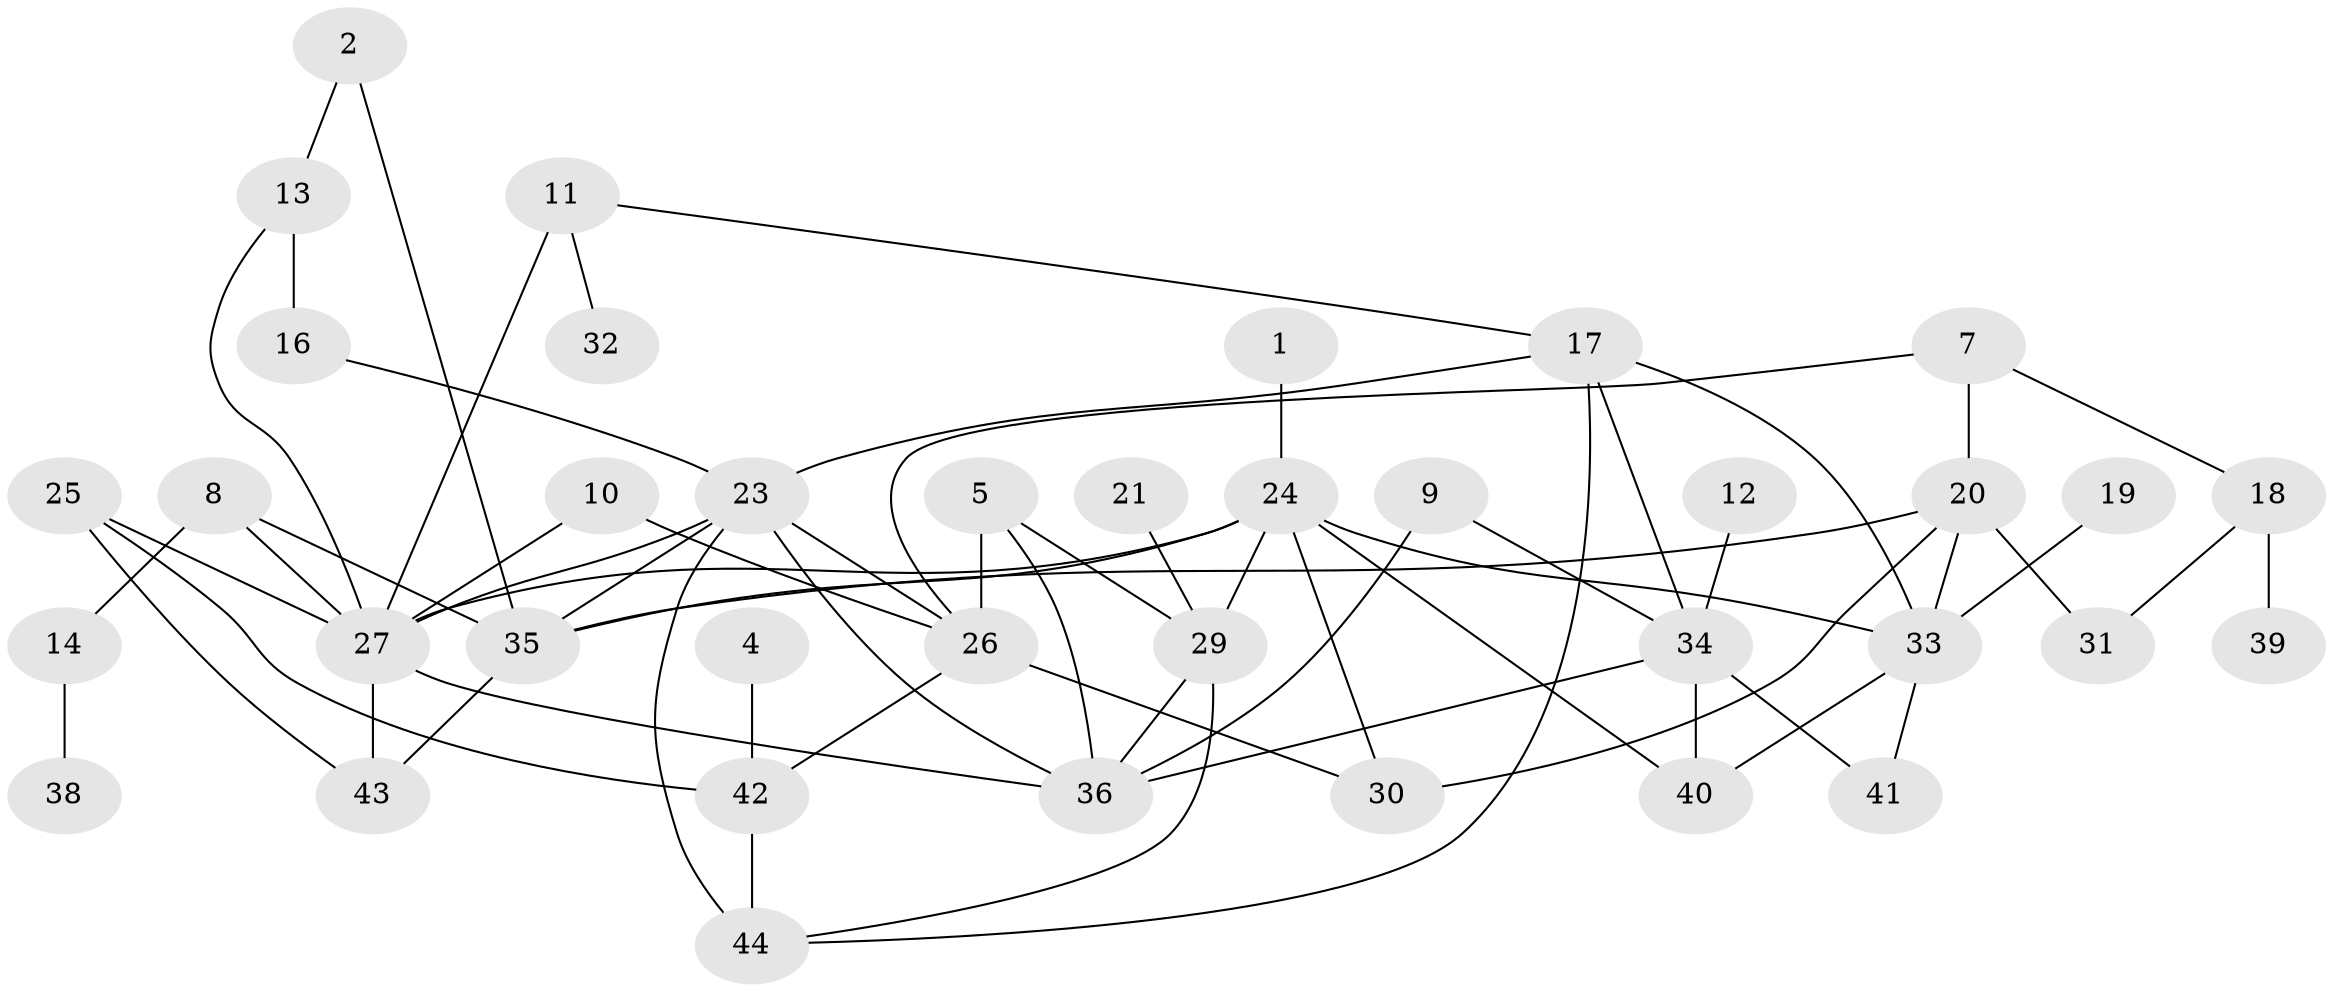 // original degree distribution, {1: 0.18181818181818182, 2: 0.2727272727272727, 3: 0.23863636363636365, 4: 0.09090909090909091, 0: 0.056818181818181816, 5: 0.07954545454545454, 7: 0.022727272727272728, 6: 0.045454545454545456, 8: 0.011363636363636364}
// Generated by graph-tools (version 1.1) at 2025/00/03/09/25 03:00:50]
// undirected, 38 vertices, 64 edges
graph export_dot {
graph [start="1"]
  node [color=gray90,style=filled];
  1;
  2;
  4;
  5;
  7;
  8;
  9;
  10;
  11;
  12;
  13;
  14;
  16;
  17;
  18;
  19;
  20;
  21;
  23;
  24;
  25;
  26;
  27;
  29;
  30;
  31;
  32;
  33;
  34;
  35;
  36;
  38;
  39;
  40;
  41;
  42;
  43;
  44;
  1 -- 24 [weight=1.0];
  2 -- 13 [weight=1.0];
  2 -- 35 [weight=1.0];
  4 -- 42 [weight=1.0];
  5 -- 26 [weight=1.0];
  5 -- 29 [weight=2.0];
  5 -- 36 [weight=1.0];
  7 -- 18 [weight=1.0];
  7 -- 20 [weight=1.0];
  7 -- 26 [weight=1.0];
  8 -- 14 [weight=1.0];
  8 -- 27 [weight=1.0];
  8 -- 35 [weight=1.0];
  9 -- 34 [weight=1.0];
  9 -- 36 [weight=1.0];
  10 -- 26 [weight=1.0];
  10 -- 27 [weight=1.0];
  11 -- 17 [weight=1.0];
  11 -- 27 [weight=2.0];
  11 -- 32 [weight=1.0];
  12 -- 34 [weight=1.0];
  13 -- 16 [weight=1.0];
  13 -- 27 [weight=1.0];
  14 -- 38 [weight=1.0];
  16 -- 23 [weight=1.0];
  17 -- 23 [weight=1.0];
  17 -- 33 [weight=2.0];
  17 -- 34 [weight=1.0];
  17 -- 44 [weight=1.0];
  18 -- 31 [weight=1.0];
  18 -- 39 [weight=1.0];
  19 -- 33 [weight=1.0];
  20 -- 30 [weight=1.0];
  20 -- 31 [weight=1.0];
  20 -- 33 [weight=1.0];
  20 -- 35 [weight=1.0];
  21 -- 29 [weight=1.0];
  23 -- 26 [weight=1.0];
  23 -- 27 [weight=1.0];
  23 -- 35 [weight=1.0];
  23 -- 36 [weight=2.0];
  23 -- 44 [weight=2.0];
  24 -- 27 [weight=1.0];
  24 -- 29 [weight=1.0];
  24 -- 30 [weight=1.0];
  24 -- 33 [weight=1.0];
  24 -- 35 [weight=3.0];
  24 -- 40 [weight=1.0];
  25 -- 27 [weight=1.0];
  25 -- 42 [weight=1.0];
  25 -- 43 [weight=1.0];
  26 -- 30 [weight=1.0];
  26 -- 42 [weight=1.0];
  27 -- 36 [weight=1.0];
  27 -- 43 [weight=1.0];
  29 -- 36 [weight=1.0];
  29 -- 44 [weight=1.0];
  33 -- 40 [weight=1.0];
  33 -- 41 [weight=1.0];
  34 -- 36 [weight=1.0];
  34 -- 40 [weight=1.0];
  34 -- 41 [weight=1.0];
  35 -- 43 [weight=1.0];
  42 -- 44 [weight=1.0];
}
